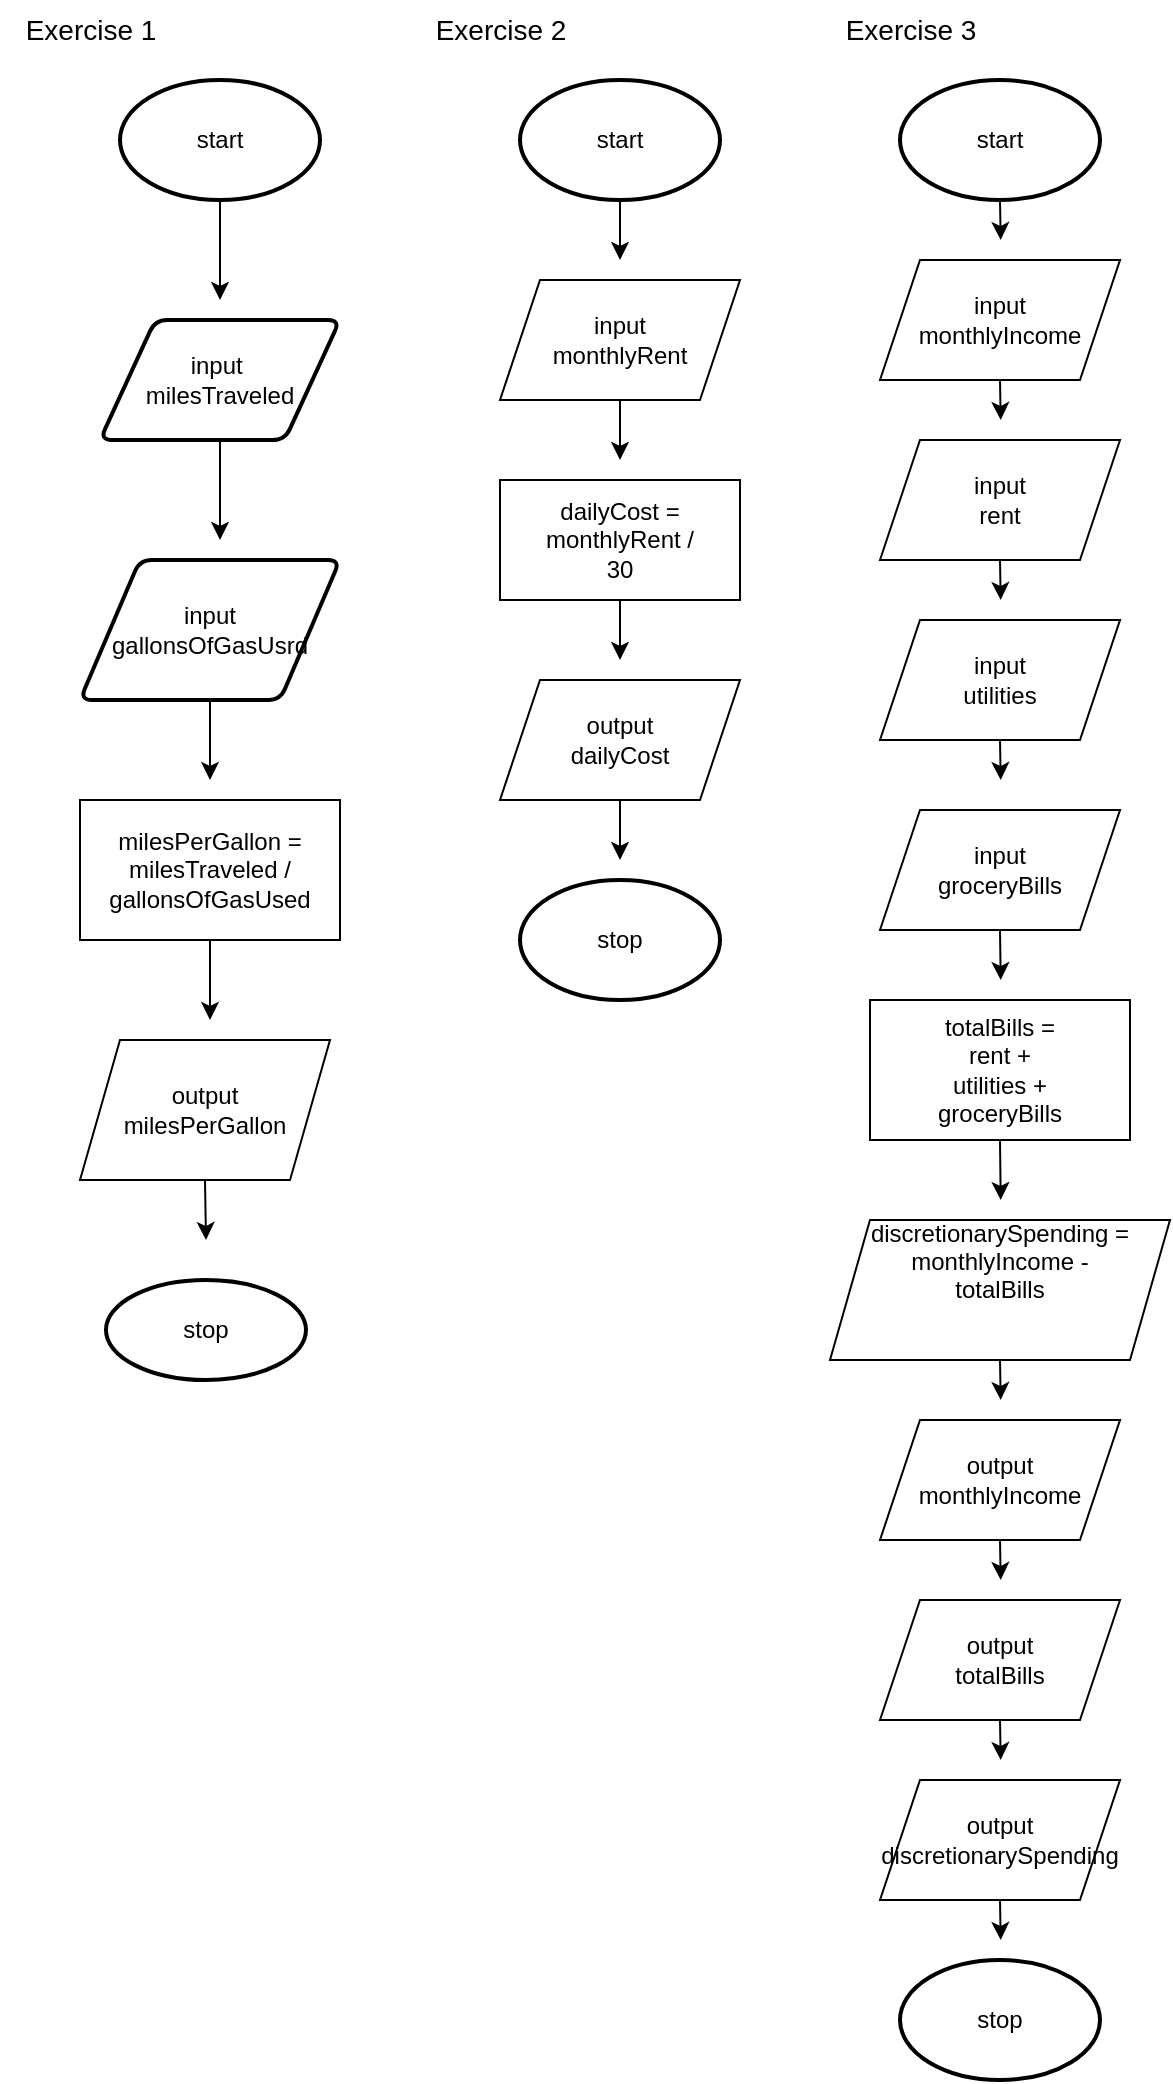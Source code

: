 <mxfile version="24.7.7">
  <diagram name="Page-1" id="mmrHYgTzVTSGxq57U25M">
    <mxGraphModel dx="1122" dy="761" grid="1" gridSize="10" guides="1" tooltips="1" connect="1" arrows="1" fold="1" page="1" pageScale="1" pageWidth="850" pageHeight="1100" math="0" shadow="0">
      <root>
        <mxCell id="0" />
        <mxCell id="1" parent="0" />
        <mxCell id="WJ2XzKXtJqYXxTEjcNrE-1" value="&lt;font style=&quot;font-size: 14px;&quot;&gt;Exercise 1&lt;/font&gt;" style="text;html=1;align=center;verticalAlign=middle;resizable=0;points=[];autosize=1;strokeColor=none;fillColor=none;" vertex="1" parent="1">
          <mxGeometry y="10" width="90" height="30" as="geometry" />
        </mxCell>
        <mxCell id="WJ2XzKXtJqYXxTEjcNrE-7" style="edgeStyle=orthogonalEdgeStyle;rounded=0;orthogonalLoop=1;jettySize=auto;html=1;exitX=0.5;exitY=1;exitDx=0;exitDy=0;exitPerimeter=0;" edge="1" parent="1" source="WJ2XzKXtJqYXxTEjcNrE-2">
          <mxGeometry relative="1" as="geometry">
            <mxPoint x="110" y="160" as="targetPoint" />
          </mxGeometry>
        </mxCell>
        <mxCell id="WJ2XzKXtJqYXxTEjcNrE-2" value="start" style="strokeWidth=2;html=1;shape=mxgraph.flowchart.start_1;whiteSpace=wrap;" vertex="1" parent="1">
          <mxGeometry x="60" y="50" width="100" height="60" as="geometry" />
        </mxCell>
        <mxCell id="WJ2XzKXtJqYXxTEjcNrE-9" style="edgeStyle=orthogonalEdgeStyle;rounded=0;orthogonalLoop=1;jettySize=auto;html=1;exitX=0.5;exitY=1;exitDx=0;exitDy=0;" edge="1" parent="1" source="WJ2XzKXtJqYXxTEjcNrE-8">
          <mxGeometry relative="1" as="geometry">
            <mxPoint x="110" y="280" as="targetPoint" />
          </mxGeometry>
        </mxCell>
        <mxCell id="WJ2XzKXtJqYXxTEjcNrE-8" value="input&amp;nbsp;&lt;div&gt;milesTraveled&lt;/div&gt;" style="shape=parallelogram;html=1;strokeWidth=2;perimeter=parallelogramPerimeter;whiteSpace=wrap;rounded=1;arcSize=12;size=0.23;" vertex="1" parent="1">
          <mxGeometry x="50" y="170" width="120" height="60" as="geometry" />
        </mxCell>
        <mxCell id="WJ2XzKXtJqYXxTEjcNrE-12" style="edgeStyle=orthogonalEdgeStyle;rounded=0;orthogonalLoop=1;jettySize=auto;html=1;exitX=0.5;exitY=1;exitDx=0;exitDy=0;" edge="1" parent="1" source="WJ2XzKXtJqYXxTEjcNrE-10">
          <mxGeometry relative="1" as="geometry">
            <mxPoint x="105" y="400" as="targetPoint" />
          </mxGeometry>
        </mxCell>
        <mxCell id="WJ2XzKXtJqYXxTEjcNrE-10" value="input&lt;div&gt;gallonsOfGasUsrd&lt;/div&gt;" style="shape=parallelogram;html=1;strokeWidth=2;perimeter=parallelogramPerimeter;whiteSpace=wrap;rounded=1;arcSize=12;size=0.23;" vertex="1" parent="1">
          <mxGeometry x="40" y="290" width="130" height="70" as="geometry" />
        </mxCell>
        <mxCell id="WJ2XzKXtJqYXxTEjcNrE-14" style="edgeStyle=orthogonalEdgeStyle;rounded=0;orthogonalLoop=1;jettySize=auto;html=1;exitX=0.5;exitY=1;exitDx=0;exitDy=0;" edge="1" parent="1" source="WJ2XzKXtJqYXxTEjcNrE-13">
          <mxGeometry relative="1" as="geometry">
            <mxPoint x="105" y="520" as="targetPoint" />
          </mxGeometry>
        </mxCell>
        <mxCell id="WJ2XzKXtJqYXxTEjcNrE-13" value="milesPerGallon =&lt;div&gt;milesTraveled /&lt;/div&gt;&lt;div&gt;gallonsOfGasUsed&lt;/div&gt;" style="rounded=0;whiteSpace=wrap;html=1;" vertex="1" parent="1">
          <mxGeometry x="40" y="410" width="130" height="70" as="geometry" />
        </mxCell>
        <mxCell id="WJ2XzKXtJqYXxTEjcNrE-18" style="edgeStyle=orthogonalEdgeStyle;rounded=0;orthogonalLoop=1;jettySize=auto;html=1;exitX=0.5;exitY=1;exitDx=0;exitDy=0;" edge="1" parent="1" source="WJ2XzKXtJqYXxTEjcNrE-15">
          <mxGeometry relative="1" as="geometry">
            <mxPoint x="103" y="630" as="targetPoint" />
          </mxGeometry>
        </mxCell>
        <mxCell id="WJ2XzKXtJqYXxTEjcNrE-15" value="output&lt;div&gt;milesPerGallon&lt;/div&gt;" style="shape=parallelogram;perimeter=parallelogramPerimeter;whiteSpace=wrap;html=1;fixedSize=1;" vertex="1" parent="1">
          <mxGeometry x="40" y="530" width="125" height="70" as="geometry" />
        </mxCell>
        <mxCell id="WJ2XzKXtJqYXxTEjcNrE-19" value="stop" style="strokeWidth=2;html=1;shape=mxgraph.flowchart.start_1;whiteSpace=wrap;" vertex="1" parent="1">
          <mxGeometry x="53" y="650" width="100" height="50" as="geometry" />
        </mxCell>
        <mxCell id="WJ2XzKXtJqYXxTEjcNrE-21" value="&lt;font style=&quot;font-size: 14px;&quot;&gt;Exercise 2&lt;/font&gt;" style="text;html=1;align=center;verticalAlign=middle;resizable=0;points=[];autosize=1;strokeColor=none;fillColor=none;" vertex="1" parent="1">
          <mxGeometry x="205" y="10" width="90" height="30" as="geometry" />
        </mxCell>
        <mxCell id="WJ2XzKXtJqYXxTEjcNrE-27" style="edgeStyle=orthogonalEdgeStyle;rounded=0;orthogonalLoop=1;jettySize=auto;html=1;exitX=0.5;exitY=1;exitDx=0;exitDy=0;exitPerimeter=0;" edge="1" parent="1" source="WJ2XzKXtJqYXxTEjcNrE-22">
          <mxGeometry relative="1" as="geometry">
            <mxPoint x="310" y="140" as="targetPoint" />
          </mxGeometry>
        </mxCell>
        <mxCell id="WJ2XzKXtJqYXxTEjcNrE-22" value="start" style="strokeWidth=2;html=1;shape=mxgraph.flowchart.start_1;whiteSpace=wrap;" vertex="1" parent="1">
          <mxGeometry x="260" y="50" width="100" height="60" as="geometry" />
        </mxCell>
        <mxCell id="WJ2XzKXtJqYXxTEjcNrE-28" style="edgeStyle=orthogonalEdgeStyle;rounded=0;orthogonalLoop=1;jettySize=auto;html=1;exitX=0.5;exitY=1;exitDx=0;exitDy=0;" edge="1" parent="1" source="WJ2XzKXtJqYXxTEjcNrE-23">
          <mxGeometry relative="1" as="geometry">
            <mxPoint x="310" y="240" as="targetPoint" />
          </mxGeometry>
        </mxCell>
        <mxCell id="WJ2XzKXtJqYXxTEjcNrE-23" value="input&lt;div&gt;monthlyRent&lt;/div&gt;" style="shape=parallelogram;perimeter=parallelogramPerimeter;whiteSpace=wrap;html=1;fixedSize=1;" vertex="1" parent="1">
          <mxGeometry x="250" y="150" width="120" height="60" as="geometry" />
        </mxCell>
        <mxCell id="WJ2XzKXtJqYXxTEjcNrE-29" style="edgeStyle=orthogonalEdgeStyle;rounded=0;orthogonalLoop=1;jettySize=auto;html=1;exitX=0.5;exitY=1;exitDx=0;exitDy=0;" edge="1" parent="1" source="WJ2XzKXtJqYXxTEjcNrE-24">
          <mxGeometry relative="1" as="geometry">
            <mxPoint x="310" y="340" as="targetPoint" />
          </mxGeometry>
        </mxCell>
        <mxCell id="WJ2XzKXtJqYXxTEjcNrE-24" value="dailyCost =&lt;div&gt;monthlyRent /&lt;/div&gt;&lt;div&gt;30&lt;/div&gt;" style="rounded=0;whiteSpace=wrap;html=1;" vertex="1" parent="1">
          <mxGeometry x="250" y="250" width="120" height="60" as="geometry" />
        </mxCell>
        <mxCell id="WJ2XzKXtJqYXxTEjcNrE-30" style="edgeStyle=orthogonalEdgeStyle;rounded=0;orthogonalLoop=1;jettySize=auto;html=1;exitX=0.5;exitY=1;exitDx=0;exitDy=0;" edge="1" parent="1" source="WJ2XzKXtJqYXxTEjcNrE-25">
          <mxGeometry relative="1" as="geometry">
            <mxPoint x="310" y="440" as="targetPoint" />
          </mxGeometry>
        </mxCell>
        <mxCell id="WJ2XzKXtJqYXxTEjcNrE-25" value="output&lt;div&gt;dailyCost&lt;/div&gt;" style="shape=parallelogram;perimeter=parallelogramPerimeter;whiteSpace=wrap;html=1;fixedSize=1;" vertex="1" parent="1">
          <mxGeometry x="250" y="350" width="120" height="60" as="geometry" />
        </mxCell>
        <mxCell id="WJ2XzKXtJqYXxTEjcNrE-26" value="stop" style="strokeWidth=2;html=1;shape=mxgraph.flowchart.start_1;whiteSpace=wrap;" vertex="1" parent="1">
          <mxGeometry x="260" y="450" width="100" height="60" as="geometry" />
        </mxCell>
        <mxCell id="WJ2XzKXtJqYXxTEjcNrE-31" value="&lt;font style=&quot;font-size: 14px;&quot;&gt;Exercise 3&lt;/font&gt;" style="text;html=1;align=center;verticalAlign=middle;resizable=0;points=[];autosize=1;strokeColor=none;fillColor=none;" vertex="1" parent="1">
          <mxGeometry x="410" y="10" width="90" height="30" as="geometry" />
        </mxCell>
        <mxCell id="WJ2XzKXtJqYXxTEjcNrE-46" style="edgeStyle=orthogonalEdgeStyle;rounded=0;orthogonalLoop=1;jettySize=auto;html=1;exitX=0.5;exitY=1;exitDx=0;exitDy=0;exitPerimeter=0;" edge="1" parent="1" source="WJ2XzKXtJqYXxTEjcNrE-33">
          <mxGeometry relative="1" as="geometry">
            <mxPoint x="500.353" y="130" as="targetPoint" />
          </mxGeometry>
        </mxCell>
        <mxCell id="WJ2XzKXtJqYXxTEjcNrE-33" value="start" style="strokeWidth=2;html=1;shape=mxgraph.flowchart.start_1;whiteSpace=wrap;" vertex="1" parent="1">
          <mxGeometry x="450" y="50" width="100" height="60" as="geometry" />
        </mxCell>
        <mxCell id="WJ2XzKXtJqYXxTEjcNrE-47" style="edgeStyle=orthogonalEdgeStyle;rounded=0;orthogonalLoop=1;jettySize=auto;html=1;exitX=0.5;exitY=1;exitDx=0;exitDy=0;" edge="1" parent="1" source="WJ2XzKXtJqYXxTEjcNrE-36">
          <mxGeometry relative="1" as="geometry">
            <mxPoint x="500.353" y="220" as="targetPoint" />
          </mxGeometry>
        </mxCell>
        <mxCell id="WJ2XzKXtJqYXxTEjcNrE-36" value="input&lt;div&gt;monthlyIncome&lt;/div&gt;" style="shape=parallelogram;perimeter=parallelogramPerimeter;whiteSpace=wrap;html=1;fixedSize=1;" vertex="1" parent="1">
          <mxGeometry x="440" y="140" width="120" height="60" as="geometry" />
        </mxCell>
        <mxCell id="WJ2XzKXtJqYXxTEjcNrE-48" style="edgeStyle=orthogonalEdgeStyle;rounded=0;orthogonalLoop=1;jettySize=auto;html=1;exitX=0.5;exitY=1;exitDx=0;exitDy=0;" edge="1" parent="1" source="WJ2XzKXtJqYXxTEjcNrE-37">
          <mxGeometry relative="1" as="geometry">
            <mxPoint x="500.353" y="310" as="targetPoint" />
          </mxGeometry>
        </mxCell>
        <mxCell id="WJ2XzKXtJqYXxTEjcNrE-37" value="input&lt;div&gt;rent&lt;/div&gt;" style="shape=parallelogram;perimeter=parallelogramPerimeter;whiteSpace=wrap;html=1;fixedSize=1;" vertex="1" parent="1">
          <mxGeometry x="440" y="230" width="120" height="60" as="geometry" />
        </mxCell>
        <mxCell id="WJ2XzKXtJqYXxTEjcNrE-49" style="edgeStyle=orthogonalEdgeStyle;rounded=0;orthogonalLoop=1;jettySize=auto;html=1;exitX=0.5;exitY=1;exitDx=0;exitDy=0;" edge="1" parent="1" source="WJ2XzKXtJqYXxTEjcNrE-38">
          <mxGeometry relative="1" as="geometry">
            <mxPoint x="500.353" y="400" as="targetPoint" />
          </mxGeometry>
        </mxCell>
        <mxCell id="WJ2XzKXtJqYXxTEjcNrE-38" value="input&lt;div&gt;utilities&lt;/div&gt;" style="shape=parallelogram;perimeter=parallelogramPerimeter;whiteSpace=wrap;html=1;fixedSize=1;" vertex="1" parent="1">
          <mxGeometry x="440" y="320" width="120" height="60" as="geometry" />
        </mxCell>
        <mxCell id="WJ2XzKXtJqYXxTEjcNrE-50" style="edgeStyle=orthogonalEdgeStyle;rounded=0;orthogonalLoop=1;jettySize=auto;html=1;exitX=0.5;exitY=1;exitDx=0;exitDy=0;" edge="1" parent="1" source="WJ2XzKXtJqYXxTEjcNrE-39">
          <mxGeometry relative="1" as="geometry">
            <mxPoint x="500.353" y="500" as="targetPoint" />
          </mxGeometry>
        </mxCell>
        <mxCell id="WJ2XzKXtJqYXxTEjcNrE-39" value="input&lt;div&gt;groceryBills&lt;/div&gt;" style="shape=parallelogram;perimeter=parallelogramPerimeter;whiteSpace=wrap;html=1;fixedSize=1;" vertex="1" parent="1">
          <mxGeometry x="440" y="415" width="120" height="60" as="geometry" />
        </mxCell>
        <mxCell id="WJ2XzKXtJqYXxTEjcNrE-51" style="edgeStyle=orthogonalEdgeStyle;rounded=0;orthogonalLoop=1;jettySize=auto;html=1;exitX=0.5;exitY=1;exitDx=0;exitDy=0;" edge="1" parent="1" source="WJ2XzKXtJqYXxTEjcNrE-40">
          <mxGeometry relative="1" as="geometry">
            <mxPoint x="500.353" y="610" as="targetPoint" />
          </mxGeometry>
        </mxCell>
        <mxCell id="WJ2XzKXtJqYXxTEjcNrE-40" value="totalBills =&lt;div&gt;rent +&lt;/div&gt;&lt;div&gt;utilities +&lt;/div&gt;&lt;div&gt;groceryBills&lt;/div&gt;" style="rounded=0;whiteSpace=wrap;html=1;" vertex="1" parent="1">
          <mxGeometry x="435" y="510" width="130" height="70" as="geometry" />
        </mxCell>
        <mxCell id="WJ2XzKXtJqYXxTEjcNrE-52" style="edgeStyle=orthogonalEdgeStyle;rounded=0;orthogonalLoop=1;jettySize=auto;html=1;exitX=0.5;exitY=1;exitDx=0;exitDy=0;" edge="1" parent="1" source="WJ2XzKXtJqYXxTEjcNrE-41">
          <mxGeometry relative="1" as="geometry">
            <mxPoint x="500.353" y="710" as="targetPoint" />
          </mxGeometry>
        </mxCell>
        <mxCell id="WJ2XzKXtJqYXxTEjcNrE-41" value="discretionarySpending =&lt;div&gt;monthlyIncome -&lt;/div&gt;&lt;div&gt;totalBills&lt;br&gt;&lt;div&gt;&lt;br&gt;&lt;div&gt;&lt;br&gt;&lt;/div&gt;&lt;/div&gt;&lt;/div&gt;" style="shape=parallelogram;perimeter=parallelogramPerimeter;whiteSpace=wrap;html=1;fixedSize=1;" vertex="1" parent="1">
          <mxGeometry x="415" y="620" width="170" height="70" as="geometry" />
        </mxCell>
        <mxCell id="WJ2XzKXtJqYXxTEjcNrE-53" style="edgeStyle=orthogonalEdgeStyle;rounded=0;orthogonalLoop=1;jettySize=auto;html=1;exitX=0.5;exitY=1;exitDx=0;exitDy=0;" edge="1" parent="1" source="WJ2XzKXtJqYXxTEjcNrE-42">
          <mxGeometry relative="1" as="geometry">
            <mxPoint x="500.353" y="800" as="targetPoint" />
          </mxGeometry>
        </mxCell>
        <mxCell id="WJ2XzKXtJqYXxTEjcNrE-42" value="output&lt;div&gt;monthlyIncome&lt;/div&gt;" style="shape=parallelogram;perimeter=parallelogramPerimeter;whiteSpace=wrap;html=1;fixedSize=1;" vertex="1" parent="1">
          <mxGeometry x="440" y="720" width="120" height="60" as="geometry" />
        </mxCell>
        <mxCell id="WJ2XzKXtJqYXxTEjcNrE-54" style="edgeStyle=orthogonalEdgeStyle;rounded=0;orthogonalLoop=1;jettySize=auto;html=1;exitX=0.5;exitY=1;exitDx=0;exitDy=0;" edge="1" parent="1" source="WJ2XzKXtJqYXxTEjcNrE-43">
          <mxGeometry relative="1" as="geometry">
            <mxPoint x="500.353" y="890" as="targetPoint" />
          </mxGeometry>
        </mxCell>
        <mxCell id="WJ2XzKXtJqYXxTEjcNrE-43" value="output&lt;div&gt;totalBills&lt;/div&gt;" style="shape=parallelogram;perimeter=parallelogramPerimeter;whiteSpace=wrap;html=1;fixedSize=1;" vertex="1" parent="1">
          <mxGeometry x="440" y="810" width="120" height="60" as="geometry" />
        </mxCell>
        <mxCell id="WJ2XzKXtJqYXxTEjcNrE-55" style="edgeStyle=orthogonalEdgeStyle;rounded=0;orthogonalLoop=1;jettySize=auto;html=1;exitX=0.5;exitY=1;exitDx=0;exitDy=0;" edge="1" parent="1" source="WJ2XzKXtJqYXxTEjcNrE-44">
          <mxGeometry relative="1" as="geometry">
            <mxPoint x="500.353" y="980" as="targetPoint" />
          </mxGeometry>
        </mxCell>
        <mxCell id="WJ2XzKXtJqYXxTEjcNrE-44" value="output&lt;div&gt;discretionarySpending&lt;/div&gt;" style="shape=parallelogram;perimeter=parallelogramPerimeter;whiteSpace=wrap;html=1;fixedSize=1;" vertex="1" parent="1">
          <mxGeometry x="440" y="900" width="120" height="60" as="geometry" />
        </mxCell>
        <mxCell id="WJ2XzKXtJqYXxTEjcNrE-45" value="stop" style="strokeWidth=2;html=1;shape=mxgraph.flowchart.start_1;whiteSpace=wrap;" vertex="1" parent="1">
          <mxGeometry x="450" y="990" width="100" height="60" as="geometry" />
        </mxCell>
      </root>
    </mxGraphModel>
  </diagram>
</mxfile>
